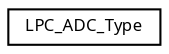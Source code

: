 digraph "Graphical Class Hierarchy"
{
  edge [fontname="Sans",fontsize="8",labelfontname="Sans",labelfontsize="8"];
  node [fontname="Sans",fontsize="8",shape=record];
  rankdir="LR";
  Node1 [label="LPC_ADC_Type",height=0.2,width=0.4,color="black", fillcolor="white", style="filled",URL="$struct_l_p_c___a_d_c___type.html",tooltip="Product name title=UM10462 Chapter title=LPC11U1x ADC Modification date=3/16/2011 Major revision=0 Mi..."];
}
